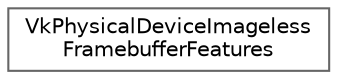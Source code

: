 digraph "类继承关系图"
{
 // LATEX_PDF_SIZE
  bgcolor="transparent";
  edge [fontname=Helvetica,fontsize=10,labelfontname=Helvetica,labelfontsize=10];
  node [fontname=Helvetica,fontsize=10,shape=box,height=0.2,width=0.4];
  rankdir="LR";
  Node0 [id="Node000000",label="VkPhysicalDeviceImageless\lFramebufferFeatures",height=0.2,width=0.4,color="grey40", fillcolor="white", style="filled",URL="$struct_vk_physical_device_imageless_framebuffer_features.html",tooltip=" "];
}
